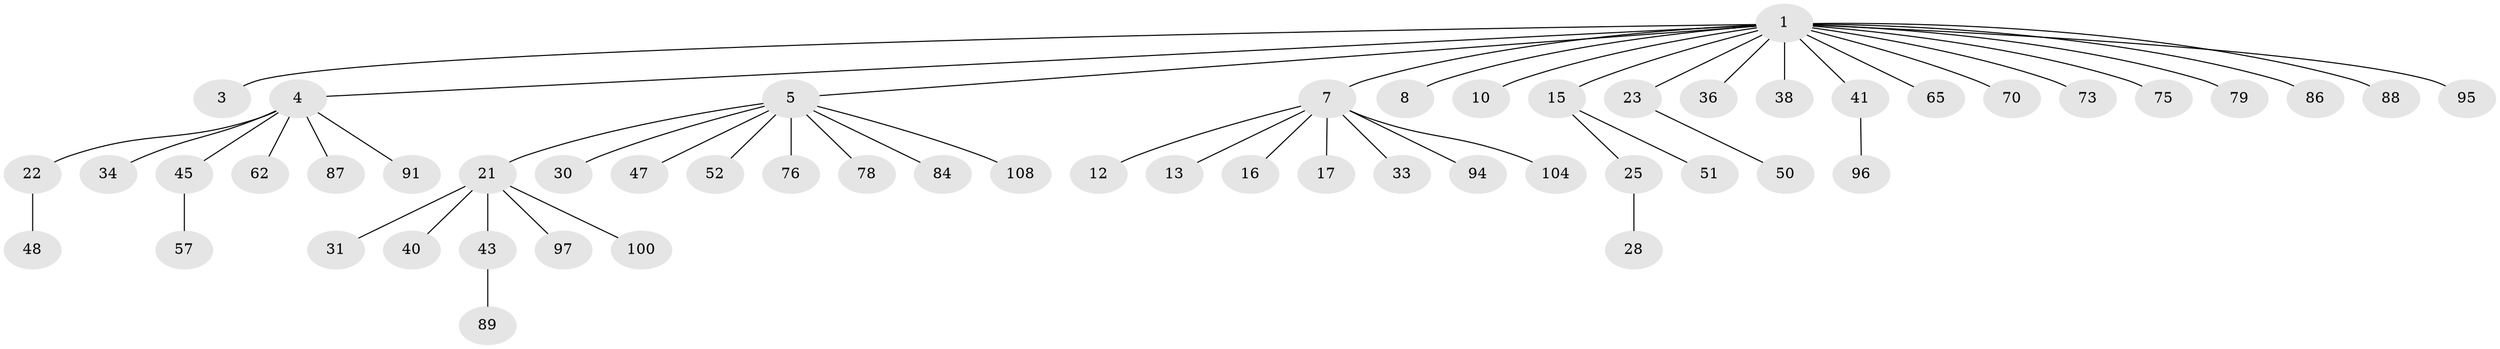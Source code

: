 // original degree distribution, {1: 0.6513761467889908, 21: 0.009174311926605505, 4: 0.05504587155963303, 5: 0.06422018348623854, 10: 0.009174311926605505, 2: 0.14678899082568808, 7: 0.009174311926605505, 3: 0.05504587155963303}
// Generated by graph-tools (version 1.1) at 2025/14/03/09/25 04:14:26]
// undirected, 54 vertices, 53 edges
graph export_dot {
graph [start="1"]
  node [color=gray90,style=filled];
  1 [super="+2"];
  3;
  4 [super="+18+58"];
  5 [super="+42+27+6+74"];
  7 [super="+9+46+101+11+56+49+54+60+81"];
  8 [super="+20"];
  10 [super="+69+55"];
  12 [super="+37+39"];
  13 [super="+26"];
  15 [super="+83+19"];
  16;
  17 [super="+105+35+77"];
  21 [super="+107+24+98"];
  22;
  23;
  25 [super="+82"];
  28;
  30;
  31 [super="+66"];
  33;
  34 [super="+63+61+80"];
  36;
  38 [super="+92"];
  40;
  41 [super="+64"];
  43 [super="+53"];
  45 [super="+103+102"];
  47;
  48;
  50;
  51;
  52 [super="+85"];
  57;
  62;
  65;
  70;
  73;
  75;
  76 [super="+99"];
  78;
  79;
  84;
  86;
  87;
  88;
  89;
  91;
  94;
  95;
  96;
  97;
  100;
  104;
  108;
  1 -- 65;
  1 -- 3;
  1 -- 4;
  1 -- 5;
  1 -- 70;
  1 -- 7;
  1 -- 8;
  1 -- 73;
  1 -- 10;
  1 -- 75;
  1 -- 15;
  1 -- 79;
  1 -- 86;
  1 -- 23;
  1 -- 88;
  1 -- 95;
  1 -- 36;
  1 -- 38;
  1 -- 41;
  4 -- 91;
  4 -- 34;
  4 -- 22;
  4 -- 45;
  4 -- 62;
  4 -- 87;
  5 -- 76;
  5 -- 108;
  5 -- 78;
  5 -- 47;
  5 -- 52;
  5 -- 21;
  5 -- 84;
  5 -- 30;
  7 -- 16;
  7 -- 33;
  7 -- 17;
  7 -- 12;
  7 -- 13;
  7 -- 94;
  7 -- 104;
  15 -- 25;
  15 -- 51;
  21 -- 97;
  21 -- 100;
  21 -- 40;
  21 -- 43;
  21 -- 31;
  22 -- 48;
  23 -- 50;
  25 -- 28;
  41 -- 96;
  43 -- 89;
  45 -- 57;
}

